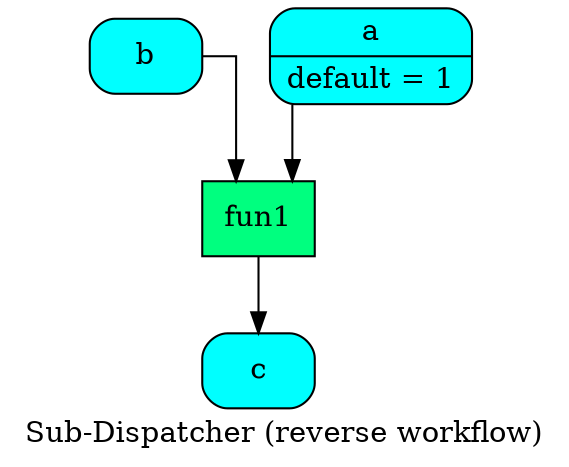 digraph "Sub-Dispatcher (reverse workflow)" {
	graph [ratio=1]
	node [style=filled]
	splines = ortho
	label = "Sub-Dispatcher (reverse workflow)"
		"Sub-Dispatcher (reverse workflow)_5731122394292607163" [label="{ b  }" fillcolor=cyan shape=Mrecord]
		"Sub-Dispatcher (reverse workflow)_6978204315916669291" [label="{ a | default = 1 }" fillcolor=cyan shape=Mrecord]
		"Sub-Dispatcher (reverse workflow)_-9068828303841174803" [label="{ c  }" fillcolor=cyan shape=Mrecord]
		"Sub-Dispatcher (reverse workflow)_5321415535369325078" [label="{ fun1  }" fillcolor=springgreen shape=record]
			"Sub-Dispatcher (reverse workflow)_5731122394292607163" -> "Sub-Dispatcher (reverse workflow)_5321415535369325078"
			"Sub-Dispatcher (reverse workflow)_6978204315916669291" -> "Sub-Dispatcher (reverse workflow)_5321415535369325078"
			"Sub-Dispatcher (reverse workflow)_5321415535369325078" -> "Sub-Dispatcher (reverse workflow)_-9068828303841174803"
}